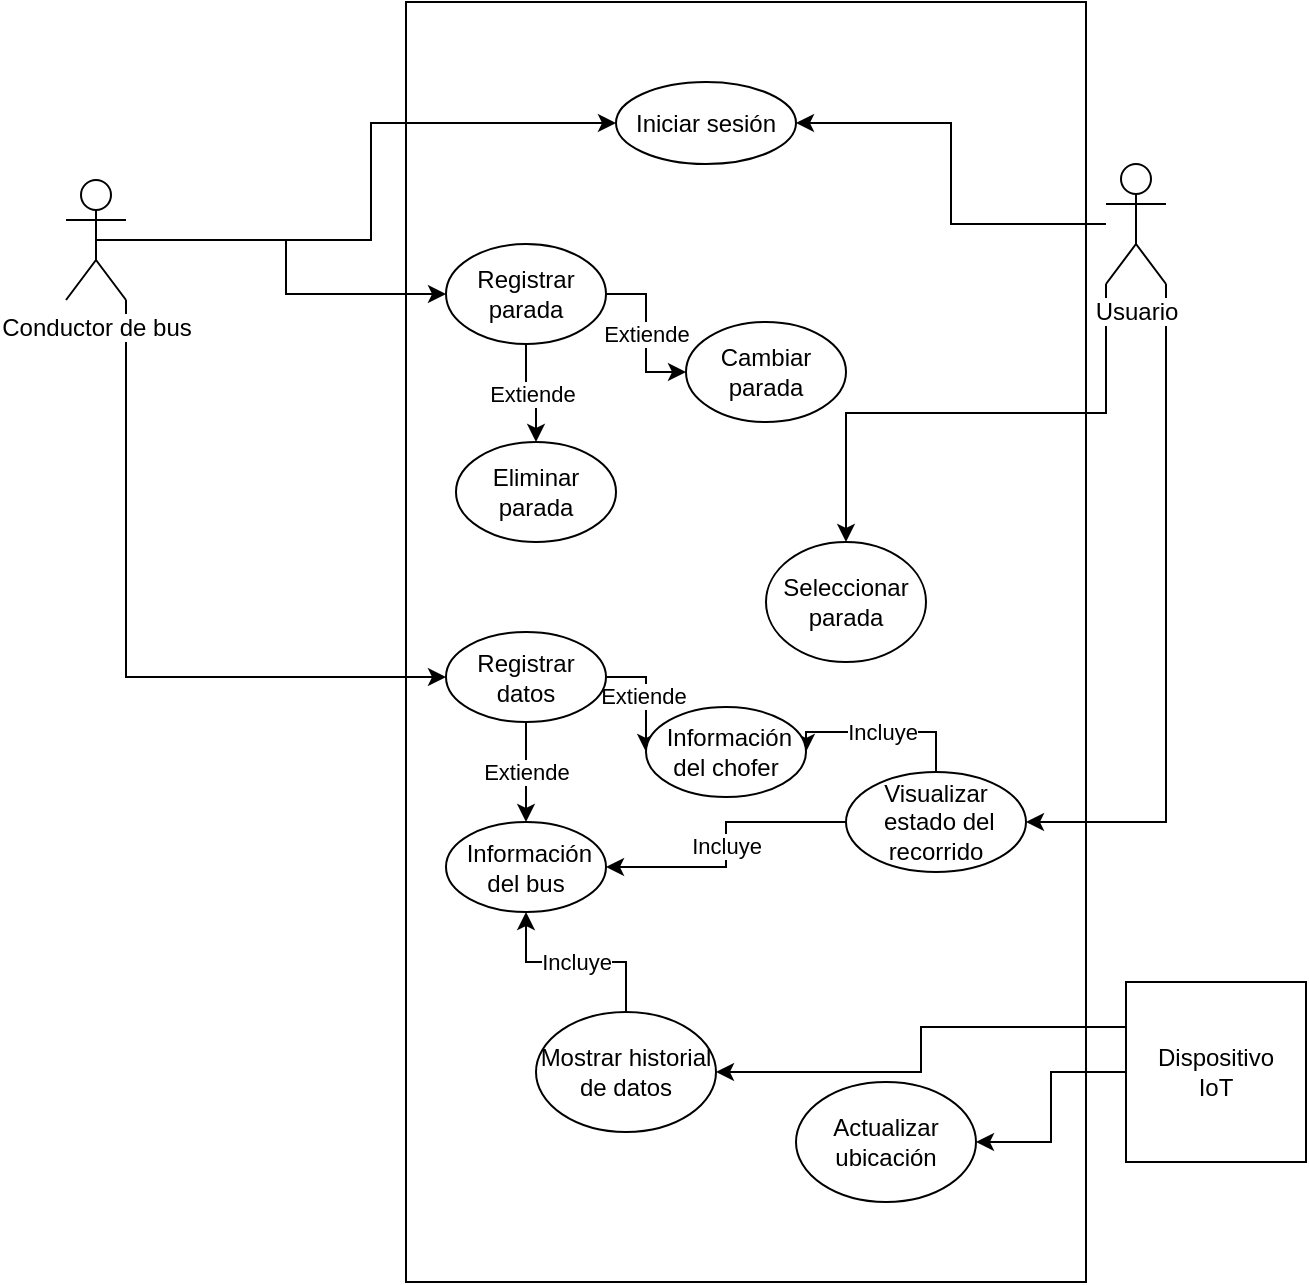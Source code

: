 <mxfile version="12.5.7" type="device"><diagram id="0LTWc9WYas5ls9nuI5Aw" name="Page-1"><mxGraphModel dx="1112" dy="530" grid="1" gridSize="10" guides="1" tooltips="1" connect="1" arrows="1" fold="1" page="1" pageScale="1" pageWidth="1169" pageHeight="826" math="0" shadow="0"><root><mxCell id="0"/><mxCell id="1" parent="0"/><mxCell id="w_uuH28uVvQTxxS4Dmob-1" value="" style="rounded=0;whiteSpace=wrap;html=1;" parent="1" vertex="1"><mxGeometry x="410" y="540" width="340" height="640" as="geometry"/></mxCell><mxCell id="w_uuH28uVvQTxxS4Dmob-2" style="edgeStyle=orthogonalEdgeStyle;rounded=0;orthogonalLoop=1;jettySize=auto;html=1;entryX=0;entryY=0.5;entryDx=0;entryDy=0;" parent="1" source="w_uuH28uVvQTxxS4Dmob-5" target="w_uuH28uVvQTxxS4Dmob-10" edge="1"><mxGeometry relative="1" as="geometry"/></mxCell><mxCell id="w_uuH28uVvQTxxS4Dmob-3" style="edgeStyle=orthogonalEdgeStyle;rounded=0;orthogonalLoop=1;jettySize=auto;html=1;exitX=0.5;exitY=0.5;exitDx=0;exitDy=0;exitPerimeter=0;entryX=0;entryY=0.5;entryDx=0;entryDy=0;" parent="1" source="w_uuH28uVvQTxxS4Dmob-5" target="w_uuH28uVvQTxxS4Dmob-13" edge="1"><mxGeometry relative="1" as="geometry"/></mxCell><mxCell id="w_uuH28uVvQTxxS4Dmob-4" style="edgeStyle=orthogonalEdgeStyle;rounded=0;orthogonalLoop=1;jettySize=auto;html=1;exitX=1;exitY=1;exitDx=0;exitDy=0;exitPerimeter=0;entryX=0;entryY=0.5;entryDx=0;entryDy=0;" parent="1" source="w_uuH28uVvQTxxS4Dmob-5" target="w_uuH28uVvQTxxS4Dmob-22" edge="1"><mxGeometry relative="1" as="geometry"/></mxCell><mxCell id="w_uuH28uVvQTxxS4Dmob-5" value="Conductor de bus" style="shape=umlActor;verticalLabelPosition=bottom;labelBackgroundColor=#ffffff;verticalAlign=top;html=1;outlineConnect=0;" parent="1" vertex="1"><mxGeometry x="240" y="629" width="30" height="60" as="geometry"/></mxCell><mxCell id="w_uuH28uVvQTxxS4Dmob-6" style="edgeStyle=orthogonalEdgeStyle;rounded=0;orthogonalLoop=1;jettySize=auto;html=1;entryX=1;entryY=0.5;entryDx=0;entryDy=0;" parent="1" source="w_uuH28uVvQTxxS4Dmob-9" target="w_uuH28uVvQTxxS4Dmob-10" edge="1"><mxGeometry relative="1" as="geometry"/></mxCell><mxCell id="w_uuH28uVvQTxxS4Dmob-7" style="edgeStyle=orthogonalEdgeStyle;rounded=0;orthogonalLoop=1;jettySize=auto;html=1;exitX=0;exitY=1;exitDx=0;exitDy=0;exitPerimeter=0;" parent="1" source="w_uuH28uVvQTxxS4Dmob-9" target="w_uuH28uVvQTxxS4Dmob-16" edge="1"><mxGeometry relative="1" as="geometry"/></mxCell><mxCell id="w_uuH28uVvQTxxS4Dmob-8" style="edgeStyle=orthogonalEdgeStyle;rounded=0;orthogonalLoop=1;jettySize=auto;html=1;exitX=1;exitY=1;exitDx=0;exitDy=0;exitPerimeter=0;entryX=1;entryY=0.5;entryDx=0;entryDy=0;" parent="1" source="w_uuH28uVvQTxxS4Dmob-9" target="w_uuH28uVvQTxxS4Dmob-19" edge="1"><mxGeometry relative="1" as="geometry"/></mxCell><mxCell id="w_uuH28uVvQTxxS4Dmob-9" value="Usuario" style="shape=umlActor;verticalLabelPosition=bottom;labelBackgroundColor=#ffffff;verticalAlign=top;html=1;outlineConnect=0;" parent="1" vertex="1"><mxGeometry x="760" y="621" width="30" height="60" as="geometry"/></mxCell><mxCell id="w_uuH28uVvQTxxS4Dmob-10" value="Iniciar sesión" style="ellipse;whiteSpace=wrap;html=1;" parent="1" vertex="1"><mxGeometry x="515" y="580" width="90" height="41" as="geometry"/></mxCell><mxCell id="w_uuH28uVvQTxxS4Dmob-11" value="Extiende" style="edgeStyle=orthogonalEdgeStyle;rounded=0;orthogonalLoop=1;jettySize=auto;html=1;" parent="1" source="w_uuH28uVvQTxxS4Dmob-13" target="w_uuH28uVvQTxxS4Dmob-15" edge="1"><mxGeometry relative="1" as="geometry"/></mxCell><mxCell id="w_uuH28uVvQTxxS4Dmob-12" value="Extiende" style="edgeStyle=orthogonalEdgeStyle;rounded=0;orthogonalLoop=1;jettySize=auto;html=1;" parent="1" source="w_uuH28uVvQTxxS4Dmob-13" target="w_uuH28uVvQTxxS4Dmob-14" edge="1"><mxGeometry relative="1" as="geometry"/></mxCell><mxCell id="w_uuH28uVvQTxxS4Dmob-13" value="Registrar parada" style="ellipse;whiteSpace=wrap;html=1;" parent="1" vertex="1"><mxGeometry x="430" y="661" width="80" height="50" as="geometry"/></mxCell><mxCell id="w_uuH28uVvQTxxS4Dmob-14" value="Eliminar parada" style="ellipse;whiteSpace=wrap;html=1;" parent="1" vertex="1"><mxGeometry x="435" y="760" width="80" height="50" as="geometry"/></mxCell><mxCell id="w_uuH28uVvQTxxS4Dmob-15" value="Cambiar parada" style="ellipse;whiteSpace=wrap;html=1;" parent="1" vertex="1"><mxGeometry x="550" y="700" width="80" height="50" as="geometry"/></mxCell><mxCell id="w_uuH28uVvQTxxS4Dmob-16" value="Seleccionar parada" style="ellipse;whiteSpace=wrap;html=1;" parent="1" vertex="1"><mxGeometry x="590" y="810" width="80" height="60" as="geometry"/></mxCell><mxCell id="w_uuH28uVvQTxxS4Dmob-17" value="Incluye" style="edgeStyle=orthogonalEdgeStyle;rounded=0;orthogonalLoop=1;jettySize=auto;html=1;exitX=0;exitY=0.5;exitDx=0;exitDy=0;" parent="1" source="w_uuH28uVvQTxxS4Dmob-19" target="w_uuH28uVvQTxxS4Dmob-23" edge="1"><mxGeometry relative="1" as="geometry"/></mxCell><mxCell id="w_uuH28uVvQTxxS4Dmob-18" value="Incluye" style="edgeStyle=orthogonalEdgeStyle;rounded=0;orthogonalLoop=1;jettySize=auto;html=1;exitX=0.5;exitY=0;exitDx=0;exitDy=0;entryX=1;entryY=0.5;entryDx=0;entryDy=0;" parent="1" source="w_uuH28uVvQTxxS4Dmob-19" target="w_uuH28uVvQTxxS4Dmob-27" edge="1"><mxGeometry relative="1" as="geometry"/></mxCell><mxCell id="w_uuH28uVvQTxxS4Dmob-19" value="Visualizar &amp;nbsp;estado del recorrido" style="ellipse;whiteSpace=wrap;html=1;" parent="1" vertex="1"><mxGeometry x="630" y="925" width="90" height="50" as="geometry"/></mxCell><mxCell id="w_uuH28uVvQTxxS4Dmob-20" value="Extiende" style="edgeStyle=orthogonalEdgeStyle;rounded=0;orthogonalLoop=1;jettySize=auto;html=1;" parent="1" source="w_uuH28uVvQTxxS4Dmob-22" target="w_uuH28uVvQTxxS4Dmob-23" edge="1"><mxGeometry relative="1" as="geometry"/></mxCell><mxCell id="w_uuH28uVvQTxxS4Dmob-21" value="Extiende&amp;nbsp;" style="edgeStyle=orthogonalEdgeStyle;rounded=0;orthogonalLoop=1;jettySize=auto;html=1;exitX=1;exitY=0.5;exitDx=0;exitDy=0;" parent="1" source="w_uuH28uVvQTxxS4Dmob-22" target="w_uuH28uVvQTxxS4Dmob-27" edge="1"><mxGeometry relative="1" as="geometry"/></mxCell><mxCell id="w_uuH28uVvQTxxS4Dmob-22" value="Registrar datos" style="ellipse;whiteSpace=wrap;html=1;" parent="1" vertex="1"><mxGeometry x="430" y="855" width="80" height="45" as="geometry"/></mxCell><mxCell id="w_uuH28uVvQTxxS4Dmob-23" value="&amp;nbsp;Información del bus" style="ellipse;whiteSpace=wrap;html=1;" parent="1" vertex="1"><mxGeometry x="430" y="950" width="80" height="45" as="geometry"/></mxCell><mxCell id="w_uuH28uVvQTxxS4Dmob-24" style="edgeStyle=orthogonalEdgeStyle;rounded=0;orthogonalLoop=1;jettySize=auto;html=1;exitX=0;exitY=0.5;exitDx=0;exitDy=0;entryX=1;entryY=0.5;entryDx=0;entryDy=0;" parent="1" source="w_uuH28uVvQTxxS4Dmob-25" target="w_uuH28uVvQTxxS4Dmob-26" edge="1"><mxGeometry relative="1" as="geometry"/></mxCell><mxCell id="8tPWyItAHgNPmw-3HyLM-2" style="edgeStyle=orthogonalEdgeStyle;rounded=0;orthogonalLoop=1;jettySize=auto;html=1;exitX=0;exitY=0.25;exitDx=0;exitDy=0;" parent="1" source="w_uuH28uVvQTxxS4Dmob-25" target="8tPWyItAHgNPmw-3HyLM-1" edge="1"><mxGeometry relative="1" as="geometry"/></mxCell><mxCell id="w_uuH28uVvQTxxS4Dmob-25" value="Dispositivo&lt;br&gt;IoT" style="whiteSpace=wrap;html=1;aspect=fixed;" parent="1" vertex="1"><mxGeometry x="770" y="1030" width="90" height="90" as="geometry"/></mxCell><mxCell id="w_uuH28uVvQTxxS4Dmob-26" value="Actualizar ubicación" style="ellipse;whiteSpace=wrap;html=1;" parent="1" vertex="1"><mxGeometry x="605" y="1080" width="90" height="60" as="geometry"/></mxCell><mxCell id="w_uuH28uVvQTxxS4Dmob-27" value="&amp;nbsp;Información del chofer" style="ellipse;whiteSpace=wrap;html=1;" parent="1" vertex="1"><mxGeometry x="530" y="892.5" width="80" height="45" as="geometry"/></mxCell><mxCell id="8tPWyItAHgNPmw-3HyLM-4" value="Incluye" style="edgeStyle=orthogonalEdgeStyle;rounded=0;orthogonalLoop=1;jettySize=auto;html=1;exitX=0.5;exitY=0;exitDx=0;exitDy=0;entryX=0.5;entryY=1;entryDx=0;entryDy=0;" parent="1" source="8tPWyItAHgNPmw-3HyLM-1" target="w_uuH28uVvQTxxS4Dmob-23" edge="1"><mxGeometry relative="1" as="geometry"/></mxCell><mxCell id="8tPWyItAHgNPmw-3HyLM-1" value="Mostrar historial de datos" style="ellipse;whiteSpace=wrap;html=1;" parent="1" vertex="1"><mxGeometry x="475" y="1045" width="90" height="60" as="geometry"/></mxCell></root></mxGraphModel></diagram></mxfile>